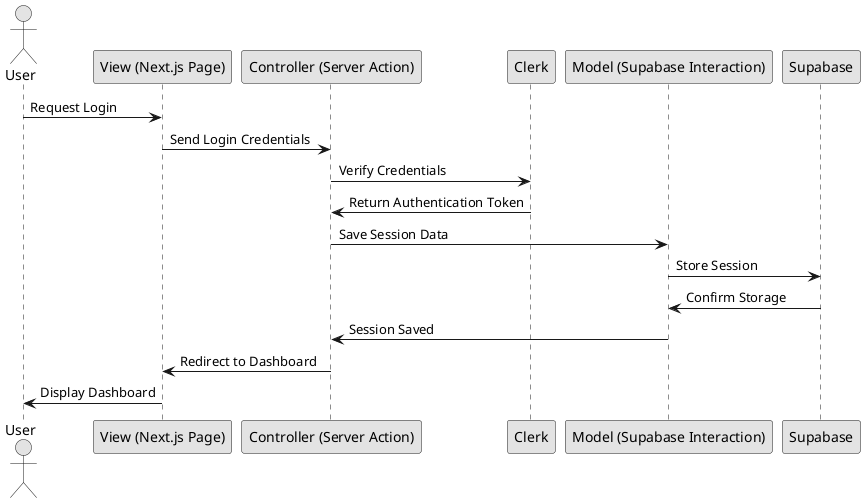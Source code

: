 @startuml
skinparam monochrome true

actor User
participant "View (Next.js Page)" as View
participant "Controller (Server Action)" as Controller
participant "Clerk" as Clerk
participant "Model (Supabase Interaction)" as Model
participant "Supabase" as Supabase

User -> View: Request Login
View -> Controller: Send Login Credentials
Controller -> Clerk: Verify Credentials
Clerk -> Controller: Return Authentication Token
Controller -> Model: Save Session Data
Model -> Supabase: Store Session
Supabase -> Model: Confirm Storage
Model -> Controller: Session Saved
Controller -> View: Redirect to Dashboard
View -> User: Display Dashboard

@enduml